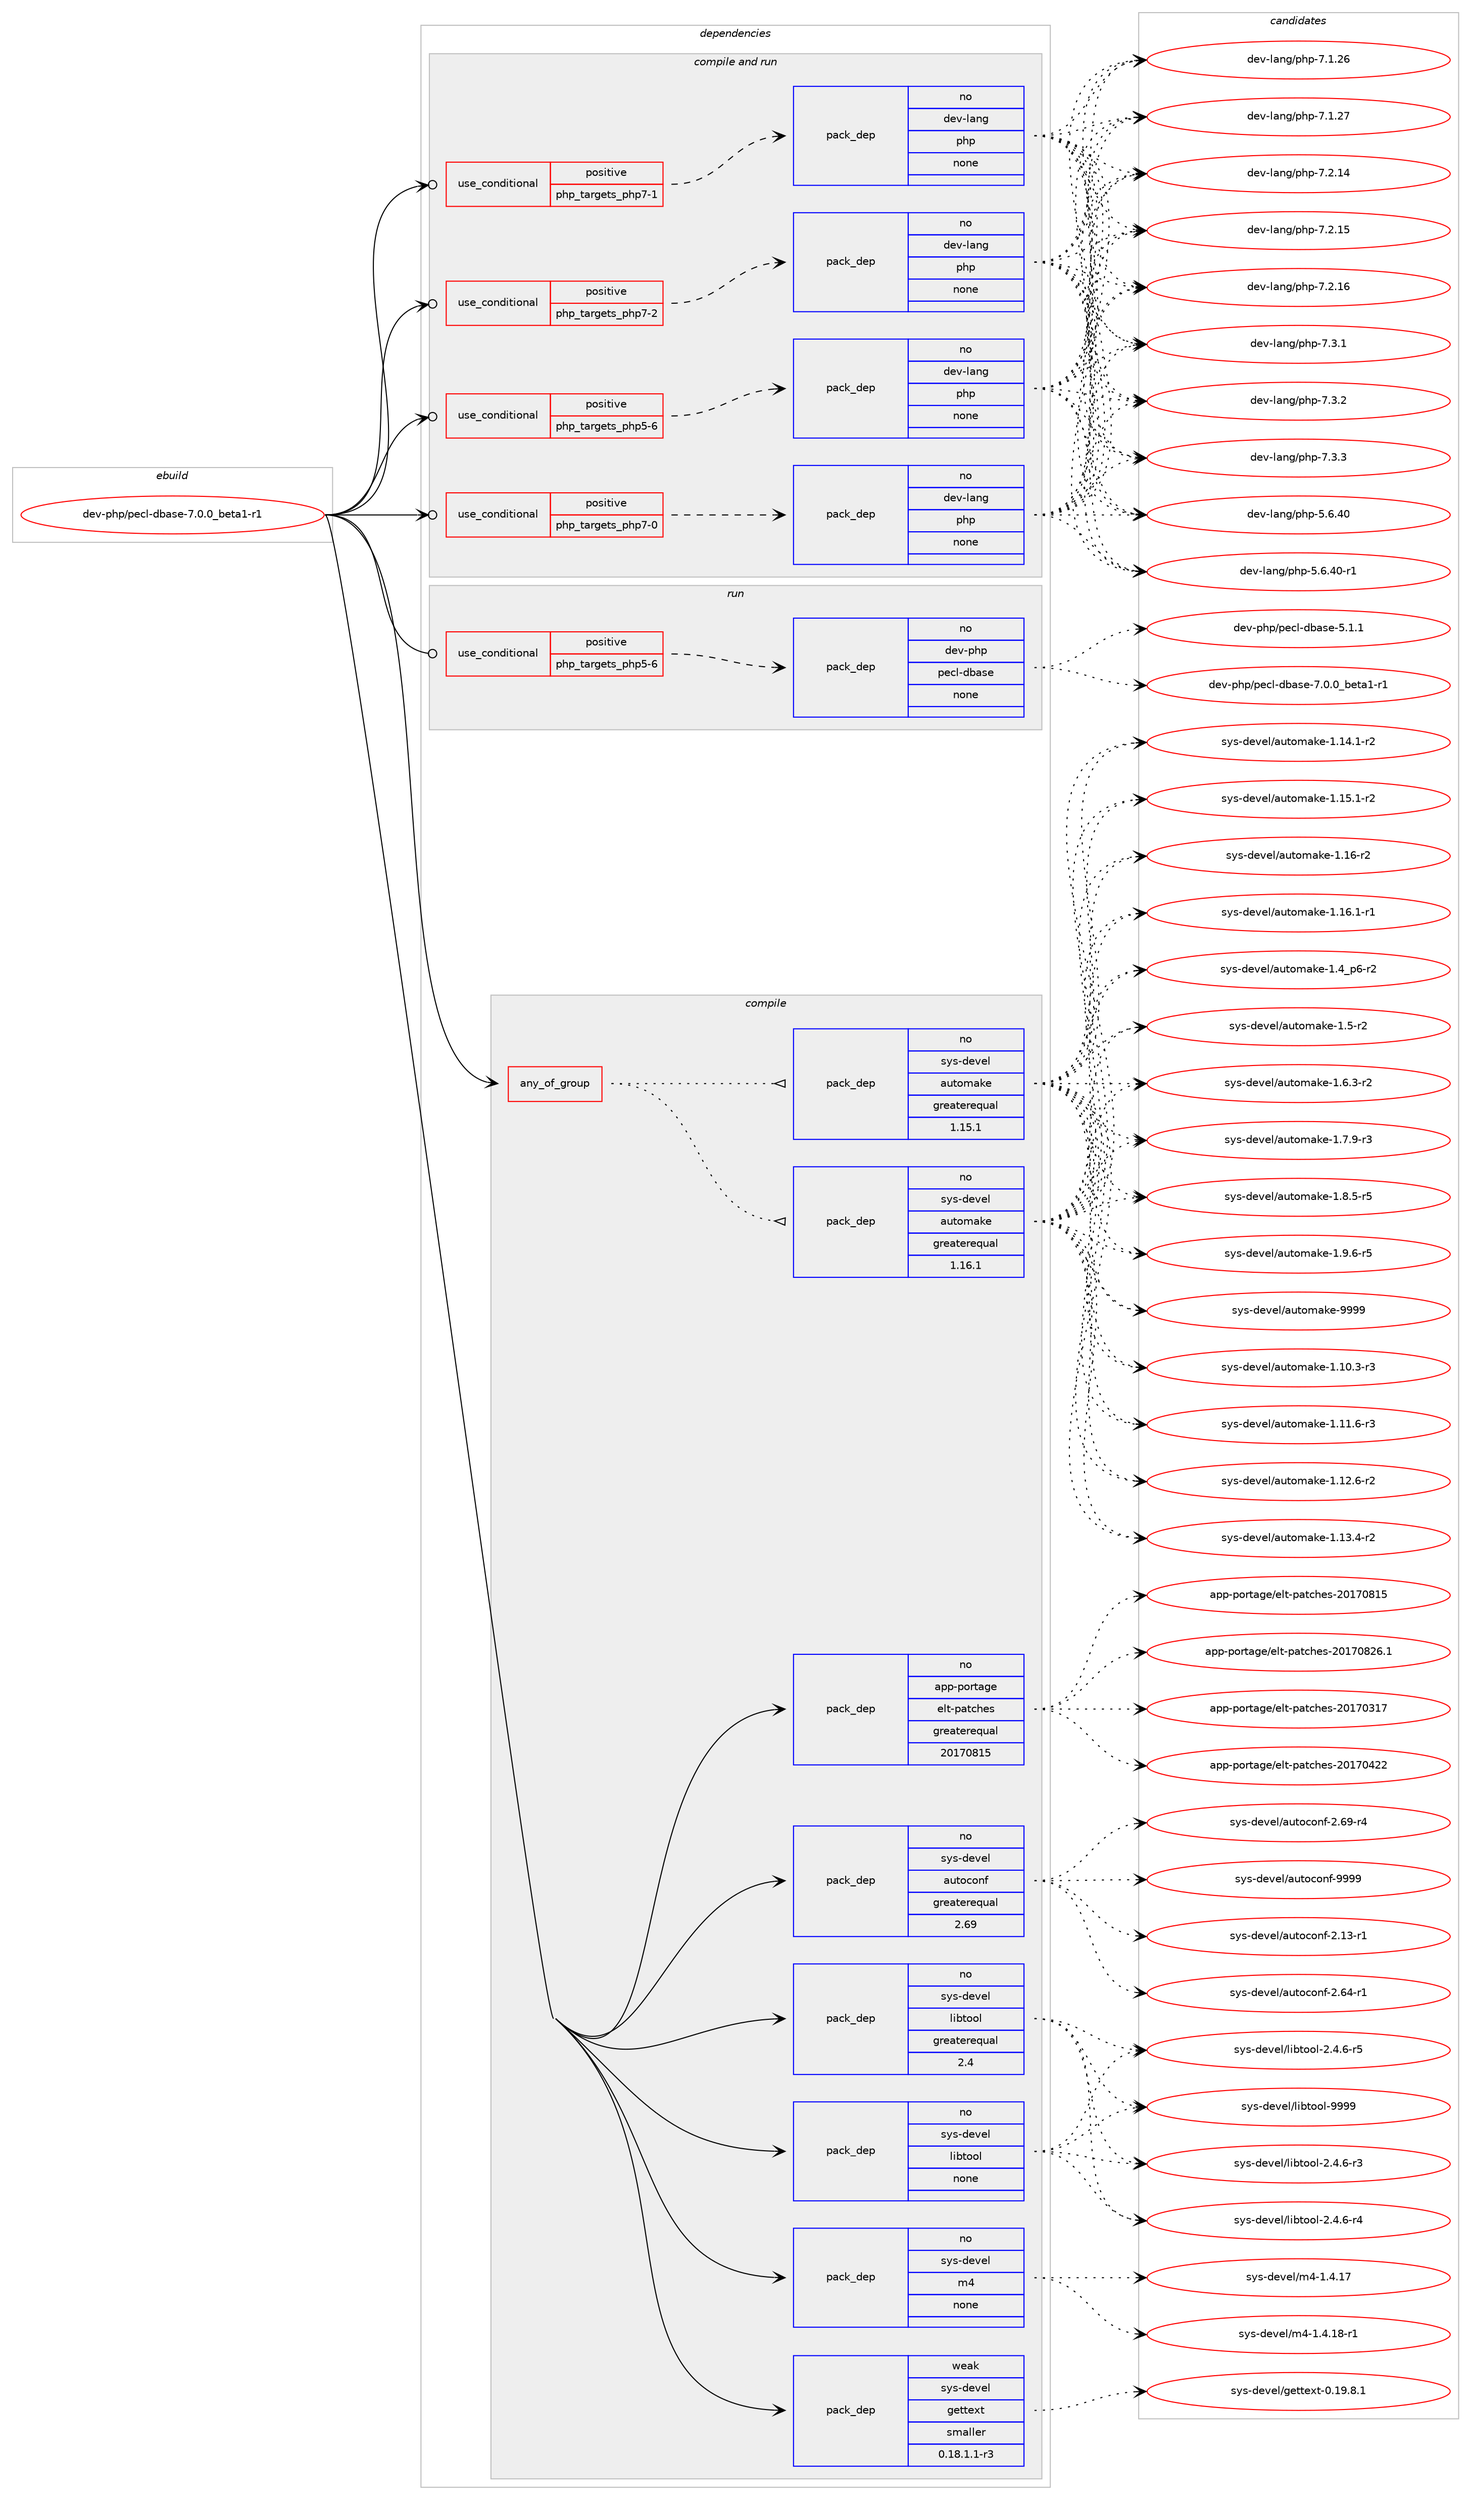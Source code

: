 digraph prolog {

# *************
# Graph options
# *************

newrank=true;
concentrate=true;
compound=true;
graph [rankdir=LR,fontname=Helvetica,fontsize=10,ranksep=1.5];#, ranksep=2.5, nodesep=0.2];
edge  [arrowhead=vee];
node  [fontname=Helvetica,fontsize=10];

# **********
# The ebuild
# **********

subgraph cluster_leftcol {
color=gray;
rank=same;
label=<<i>ebuild</i>>;
id [label="dev-php/pecl-dbase-7.0.0_beta1-r1", color=red, width=4, href="../dev-php/pecl-dbase-7.0.0_beta1-r1.svg"];
}

# ****************
# The dependencies
# ****************

subgraph cluster_midcol {
color=gray;
label=<<i>dependencies</i>>;
subgraph cluster_compile {
fillcolor="#eeeeee";
style=filled;
label=<<i>compile</i>>;
subgraph any22538 {
dependency1393481 [label=<<TABLE BORDER="0" CELLBORDER="1" CELLSPACING="0" CELLPADDING="4"><TR><TD CELLPADDING="10">any_of_group</TD></TR></TABLE>>, shape=none, color=red];subgraph pack1000951 {
dependency1393482 [label=<<TABLE BORDER="0" CELLBORDER="1" CELLSPACING="0" CELLPADDING="4" WIDTH="220"><TR><TD ROWSPAN="6" CELLPADDING="30">pack_dep</TD></TR><TR><TD WIDTH="110">no</TD></TR><TR><TD>sys-devel</TD></TR><TR><TD>automake</TD></TR><TR><TD>greaterequal</TD></TR><TR><TD>1.16.1</TD></TR></TABLE>>, shape=none, color=blue];
}
dependency1393481:e -> dependency1393482:w [weight=20,style="dotted",arrowhead="oinv"];
subgraph pack1000952 {
dependency1393483 [label=<<TABLE BORDER="0" CELLBORDER="1" CELLSPACING="0" CELLPADDING="4" WIDTH="220"><TR><TD ROWSPAN="6" CELLPADDING="30">pack_dep</TD></TR><TR><TD WIDTH="110">no</TD></TR><TR><TD>sys-devel</TD></TR><TR><TD>automake</TD></TR><TR><TD>greaterequal</TD></TR><TR><TD>1.15.1</TD></TR></TABLE>>, shape=none, color=blue];
}
dependency1393481:e -> dependency1393483:w [weight=20,style="dotted",arrowhead="oinv"];
}
id:e -> dependency1393481:w [weight=20,style="solid",arrowhead="vee"];
subgraph pack1000953 {
dependency1393484 [label=<<TABLE BORDER="0" CELLBORDER="1" CELLSPACING="0" CELLPADDING="4" WIDTH="220"><TR><TD ROWSPAN="6" CELLPADDING="30">pack_dep</TD></TR><TR><TD WIDTH="110">no</TD></TR><TR><TD>app-portage</TD></TR><TR><TD>elt-patches</TD></TR><TR><TD>greaterequal</TD></TR><TR><TD>20170815</TD></TR></TABLE>>, shape=none, color=blue];
}
id:e -> dependency1393484:w [weight=20,style="solid",arrowhead="vee"];
subgraph pack1000954 {
dependency1393485 [label=<<TABLE BORDER="0" CELLBORDER="1" CELLSPACING="0" CELLPADDING="4" WIDTH="220"><TR><TD ROWSPAN="6" CELLPADDING="30">pack_dep</TD></TR><TR><TD WIDTH="110">no</TD></TR><TR><TD>sys-devel</TD></TR><TR><TD>autoconf</TD></TR><TR><TD>greaterequal</TD></TR><TR><TD>2.69</TD></TR></TABLE>>, shape=none, color=blue];
}
id:e -> dependency1393485:w [weight=20,style="solid",arrowhead="vee"];
subgraph pack1000955 {
dependency1393486 [label=<<TABLE BORDER="0" CELLBORDER="1" CELLSPACING="0" CELLPADDING="4" WIDTH="220"><TR><TD ROWSPAN="6" CELLPADDING="30">pack_dep</TD></TR><TR><TD WIDTH="110">no</TD></TR><TR><TD>sys-devel</TD></TR><TR><TD>libtool</TD></TR><TR><TD>greaterequal</TD></TR><TR><TD>2.4</TD></TR></TABLE>>, shape=none, color=blue];
}
id:e -> dependency1393486:w [weight=20,style="solid",arrowhead="vee"];
subgraph pack1000956 {
dependency1393487 [label=<<TABLE BORDER="0" CELLBORDER="1" CELLSPACING="0" CELLPADDING="4" WIDTH="220"><TR><TD ROWSPAN="6" CELLPADDING="30">pack_dep</TD></TR><TR><TD WIDTH="110">no</TD></TR><TR><TD>sys-devel</TD></TR><TR><TD>libtool</TD></TR><TR><TD>none</TD></TR><TR><TD></TD></TR></TABLE>>, shape=none, color=blue];
}
id:e -> dependency1393487:w [weight=20,style="solid",arrowhead="vee"];
subgraph pack1000957 {
dependency1393488 [label=<<TABLE BORDER="0" CELLBORDER="1" CELLSPACING="0" CELLPADDING="4" WIDTH="220"><TR><TD ROWSPAN="6" CELLPADDING="30">pack_dep</TD></TR><TR><TD WIDTH="110">no</TD></TR><TR><TD>sys-devel</TD></TR><TR><TD>m4</TD></TR><TR><TD>none</TD></TR><TR><TD></TD></TR></TABLE>>, shape=none, color=blue];
}
id:e -> dependency1393488:w [weight=20,style="solid",arrowhead="vee"];
subgraph pack1000958 {
dependency1393489 [label=<<TABLE BORDER="0" CELLBORDER="1" CELLSPACING="0" CELLPADDING="4" WIDTH="220"><TR><TD ROWSPAN="6" CELLPADDING="30">pack_dep</TD></TR><TR><TD WIDTH="110">weak</TD></TR><TR><TD>sys-devel</TD></TR><TR><TD>gettext</TD></TR><TR><TD>smaller</TD></TR><TR><TD>0.18.1.1-r3</TD></TR></TABLE>>, shape=none, color=blue];
}
id:e -> dependency1393489:w [weight=20,style="solid",arrowhead="vee"];
}
subgraph cluster_compileandrun {
fillcolor="#eeeeee";
style=filled;
label=<<i>compile and run</i>>;
subgraph cond369427 {
dependency1393490 [label=<<TABLE BORDER="0" CELLBORDER="1" CELLSPACING="0" CELLPADDING="4"><TR><TD ROWSPAN="3" CELLPADDING="10">use_conditional</TD></TR><TR><TD>positive</TD></TR><TR><TD>php_targets_php5-6</TD></TR></TABLE>>, shape=none, color=red];
subgraph pack1000959 {
dependency1393491 [label=<<TABLE BORDER="0" CELLBORDER="1" CELLSPACING="0" CELLPADDING="4" WIDTH="220"><TR><TD ROWSPAN="6" CELLPADDING="30">pack_dep</TD></TR><TR><TD WIDTH="110">no</TD></TR><TR><TD>dev-lang</TD></TR><TR><TD>php</TD></TR><TR><TD>none</TD></TR><TR><TD></TD></TR></TABLE>>, shape=none, color=blue];
}
dependency1393490:e -> dependency1393491:w [weight=20,style="dashed",arrowhead="vee"];
}
id:e -> dependency1393490:w [weight=20,style="solid",arrowhead="odotvee"];
subgraph cond369428 {
dependency1393492 [label=<<TABLE BORDER="0" CELLBORDER="1" CELLSPACING="0" CELLPADDING="4"><TR><TD ROWSPAN="3" CELLPADDING="10">use_conditional</TD></TR><TR><TD>positive</TD></TR><TR><TD>php_targets_php7-0</TD></TR></TABLE>>, shape=none, color=red];
subgraph pack1000960 {
dependency1393493 [label=<<TABLE BORDER="0" CELLBORDER="1" CELLSPACING="0" CELLPADDING="4" WIDTH="220"><TR><TD ROWSPAN="6" CELLPADDING="30">pack_dep</TD></TR><TR><TD WIDTH="110">no</TD></TR><TR><TD>dev-lang</TD></TR><TR><TD>php</TD></TR><TR><TD>none</TD></TR><TR><TD></TD></TR></TABLE>>, shape=none, color=blue];
}
dependency1393492:e -> dependency1393493:w [weight=20,style="dashed",arrowhead="vee"];
}
id:e -> dependency1393492:w [weight=20,style="solid",arrowhead="odotvee"];
subgraph cond369429 {
dependency1393494 [label=<<TABLE BORDER="0" CELLBORDER="1" CELLSPACING="0" CELLPADDING="4"><TR><TD ROWSPAN="3" CELLPADDING="10">use_conditional</TD></TR><TR><TD>positive</TD></TR><TR><TD>php_targets_php7-1</TD></TR></TABLE>>, shape=none, color=red];
subgraph pack1000961 {
dependency1393495 [label=<<TABLE BORDER="0" CELLBORDER="1" CELLSPACING="0" CELLPADDING="4" WIDTH="220"><TR><TD ROWSPAN="6" CELLPADDING="30">pack_dep</TD></TR><TR><TD WIDTH="110">no</TD></TR><TR><TD>dev-lang</TD></TR><TR><TD>php</TD></TR><TR><TD>none</TD></TR><TR><TD></TD></TR></TABLE>>, shape=none, color=blue];
}
dependency1393494:e -> dependency1393495:w [weight=20,style="dashed",arrowhead="vee"];
}
id:e -> dependency1393494:w [weight=20,style="solid",arrowhead="odotvee"];
subgraph cond369430 {
dependency1393496 [label=<<TABLE BORDER="0" CELLBORDER="1" CELLSPACING="0" CELLPADDING="4"><TR><TD ROWSPAN="3" CELLPADDING="10">use_conditional</TD></TR><TR><TD>positive</TD></TR><TR><TD>php_targets_php7-2</TD></TR></TABLE>>, shape=none, color=red];
subgraph pack1000962 {
dependency1393497 [label=<<TABLE BORDER="0" CELLBORDER="1" CELLSPACING="0" CELLPADDING="4" WIDTH="220"><TR><TD ROWSPAN="6" CELLPADDING="30">pack_dep</TD></TR><TR><TD WIDTH="110">no</TD></TR><TR><TD>dev-lang</TD></TR><TR><TD>php</TD></TR><TR><TD>none</TD></TR><TR><TD></TD></TR></TABLE>>, shape=none, color=blue];
}
dependency1393496:e -> dependency1393497:w [weight=20,style="dashed",arrowhead="vee"];
}
id:e -> dependency1393496:w [weight=20,style="solid",arrowhead="odotvee"];
}
subgraph cluster_run {
fillcolor="#eeeeee";
style=filled;
label=<<i>run</i>>;
subgraph cond369431 {
dependency1393498 [label=<<TABLE BORDER="0" CELLBORDER="1" CELLSPACING="0" CELLPADDING="4"><TR><TD ROWSPAN="3" CELLPADDING="10">use_conditional</TD></TR><TR><TD>positive</TD></TR><TR><TD>php_targets_php5-6</TD></TR></TABLE>>, shape=none, color=red];
subgraph pack1000963 {
dependency1393499 [label=<<TABLE BORDER="0" CELLBORDER="1" CELLSPACING="0" CELLPADDING="4" WIDTH="220"><TR><TD ROWSPAN="6" CELLPADDING="30">pack_dep</TD></TR><TR><TD WIDTH="110">no</TD></TR><TR><TD>dev-php</TD></TR><TR><TD>pecl-dbase</TD></TR><TR><TD>none</TD></TR><TR><TD></TD></TR></TABLE>>, shape=none, color=blue];
}
dependency1393498:e -> dependency1393499:w [weight=20,style="dashed",arrowhead="vee"];
}
id:e -> dependency1393498:w [weight=20,style="solid",arrowhead="odot"];
}
}

# **************
# The candidates
# **************

subgraph cluster_choices {
rank=same;
color=gray;
label=<<i>candidates</i>>;

subgraph choice1000951 {
color=black;
nodesep=1;
choice11512111545100101118101108479711711611110997107101454946494846514511451 [label="sys-devel/automake-1.10.3-r3", color=red, width=4,href="../sys-devel/automake-1.10.3-r3.svg"];
choice11512111545100101118101108479711711611110997107101454946494946544511451 [label="sys-devel/automake-1.11.6-r3", color=red, width=4,href="../sys-devel/automake-1.11.6-r3.svg"];
choice11512111545100101118101108479711711611110997107101454946495046544511450 [label="sys-devel/automake-1.12.6-r2", color=red, width=4,href="../sys-devel/automake-1.12.6-r2.svg"];
choice11512111545100101118101108479711711611110997107101454946495146524511450 [label="sys-devel/automake-1.13.4-r2", color=red, width=4,href="../sys-devel/automake-1.13.4-r2.svg"];
choice11512111545100101118101108479711711611110997107101454946495246494511450 [label="sys-devel/automake-1.14.1-r2", color=red, width=4,href="../sys-devel/automake-1.14.1-r2.svg"];
choice11512111545100101118101108479711711611110997107101454946495346494511450 [label="sys-devel/automake-1.15.1-r2", color=red, width=4,href="../sys-devel/automake-1.15.1-r2.svg"];
choice1151211154510010111810110847971171161111099710710145494649544511450 [label="sys-devel/automake-1.16-r2", color=red, width=4,href="../sys-devel/automake-1.16-r2.svg"];
choice11512111545100101118101108479711711611110997107101454946495446494511449 [label="sys-devel/automake-1.16.1-r1", color=red, width=4,href="../sys-devel/automake-1.16.1-r1.svg"];
choice115121115451001011181011084797117116111109971071014549465295112544511450 [label="sys-devel/automake-1.4_p6-r2", color=red, width=4,href="../sys-devel/automake-1.4_p6-r2.svg"];
choice11512111545100101118101108479711711611110997107101454946534511450 [label="sys-devel/automake-1.5-r2", color=red, width=4,href="../sys-devel/automake-1.5-r2.svg"];
choice115121115451001011181011084797117116111109971071014549465446514511450 [label="sys-devel/automake-1.6.3-r2", color=red, width=4,href="../sys-devel/automake-1.6.3-r2.svg"];
choice115121115451001011181011084797117116111109971071014549465546574511451 [label="sys-devel/automake-1.7.9-r3", color=red, width=4,href="../sys-devel/automake-1.7.9-r3.svg"];
choice115121115451001011181011084797117116111109971071014549465646534511453 [label="sys-devel/automake-1.8.5-r5", color=red, width=4,href="../sys-devel/automake-1.8.5-r5.svg"];
choice115121115451001011181011084797117116111109971071014549465746544511453 [label="sys-devel/automake-1.9.6-r5", color=red, width=4,href="../sys-devel/automake-1.9.6-r5.svg"];
choice115121115451001011181011084797117116111109971071014557575757 [label="sys-devel/automake-9999", color=red, width=4,href="../sys-devel/automake-9999.svg"];
dependency1393482:e -> choice11512111545100101118101108479711711611110997107101454946494846514511451:w [style=dotted,weight="100"];
dependency1393482:e -> choice11512111545100101118101108479711711611110997107101454946494946544511451:w [style=dotted,weight="100"];
dependency1393482:e -> choice11512111545100101118101108479711711611110997107101454946495046544511450:w [style=dotted,weight="100"];
dependency1393482:e -> choice11512111545100101118101108479711711611110997107101454946495146524511450:w [style=dotted,weight="100"];
dependency1393482:e -> choice11512111545100101118101108479711711611110997107101454946495246494511450:w [style=dotted,weight="100"];
dependency1393482:e -> choice11512111545100101118101108479711711611110997107101454946495346494511450:w [style=dotted,weight="100"];
dependency1393482:e -> choice1151211154510010111810110847971171161111099710710145494649544511450:w [style=dotted,weight="100"];
dependency1393482:e -> choice11512111545100101118101108479711711611110997107101454946495446494511449:w [style=dotted,weight="100"];
dependency1393482:e -> choice115121115451001011181011084797117116111109971071014549465295112544511450:w [style=dotted,weight="100"];
dependency1393482:e -> choice11512111545100101118101108479711711611110997107101454946534511450:w [style=dotted,weight="100"];
dependency1393482:e -> choice115121115451001011181011084797117116111109971071014549465446514511450:w [style=dotted,weight="100"];
dependency1393482:e -> choice115121115451001011181011084797117116111109971071014549465546574511451:w [style=dotted,weight="100"];
dependency1393482:e -> choice115121115451001011181011084797117116111109971071014549465646534511453:w [style=dotted,weight="100"];
dependency1393482:e -> choice115121115451001011181011084797117116111109971071014549465746544511453:w [style=dotted,weight="100"];
dependency1393482:e -> choice115121115451001011181011084797117116111109971071014557575757:w [style=dotted,weight="100"];
}
subgraph choice1000952 {
color=black;
nodesep=1;
choice11512111545100101118101108479711711611110997107101454946494846514511451 [label="sys-devel/automake-1.10.3-r3", color=red, width=4,href="../sys-devel/automake-1.10.3-r3.svg"];
choice11512111545100101118101108479711711611110997107101454946494946544511451 [label="sys-devel/automake-1.11.6-r3", color=red, width=4,href="../sys-devel/automake-1.11.6-r3.svg"];
choice11512111545100101118101108479711711611110997107101454946495046544511450 [label="sys-devel/automake-1.12.6-r2", color=red, width=4,href="../sys-devel/automake-1.12.6-r2.svg"];
choice11512111545100101118101108479711711611110997107101454946495146524511450 [label="sys-devel/automake-1.13.4-r2", color=red, width=4,href="../sys-devel/automake-1.13.4-r2.svg"];
choice11512111545100101118101108479711711611110997107101454946495246494511450 [label="sys-devel/automake-1.14.1-r2", color=red, width=4,href="../sys-devel/automake-1.14.1-r2.svg"];
choice11512111545100101118101108479711711611110997107101454946495346494511450 [label="sys-devel/automake-1.15.1-r2", color=red, width=4,href="../sys-devel/automake-1.15.1-r2.svg"];
choice1151211154510010111810110847971171161111099710710145494649544511450 [label="sys-devel/automake-1.16-r2", color=red, width=4,href="../sys-devel/automake-1.16-r2.svg"];
choice11512111545100101118101108479711711611110997107101454946495446494511449 [label="sys-devel/automake-1.16.1-r1", color=red, width=4,href="../sys-devel/automake-1.16.1-r1.svg"];
choice115121115451001011181011084797117116111109971071014549465295112544511450 [label="sys-devel/automake-1.4_p6-r2", color=red, width=4,href="../sys-devel/automake-1.4_p6-r2.svg"];
choice11512111545100101118101108479711711611110997107101454946534511450 [label="sys-devel/automake-1.5-r2", color=red, width=4,href="../sys-devel/automake-1.5-r2.svg"];
choice115121115451001011181011084797117116111109971071014549465446514511450 [label="sys-devel/automake-1.6.3-r2", color=red, width=4,href="../sys-devel/automake-1.6.3-r2.svg"];
choice115121115451001011181011084797117116111109971071014549465546574511451 [label="sys-devel/automake-1.7.9-r3", color=red, width=4,href="../sys-devel/automake-1.7.9-r3.svg"];
choice115121115451001011181011084797117116111109971071014549465646534511453 [label="sys-devel/automake-1.8.5-r5", color=red, width=4,href="../sys-devel/automake-1.8.5-r5.svg"];
choice115121115451001011181011084797117116111109971071014549465746544511453 [label="sys-devel/automake-1.9.6-r5", color=red, width=4,href="../sys-devel/automake-1.9.6-r5.svg"];
choice115121115451001011181011084797117116111109971071014557575757 [label="sys-devel/automake-9999", color=red, width=4,href="../sys-devel/automake-9999.svg"];
dependency1393483:e -> choice11512111545100101118101108479711711611110997107101454946494846514511451:w [style=dotted,weight="100"];
dependency1393483:e -> choice11512111545100101118101108479711711611110997107101454946494946544511451:w [style=dotted,weight="100"];
dependency1393483:e -> choice11512111545100101118101108479711711611110997107101454946495046544511450:w [style=dotted,weight="100"];
dependency1393483:e -> choice11512111545100101118101108479711711611110997107101454946495146524511450:w [style=dotted,weight="100"];
dependency1393483:e -> choice11512111545100101118101108479711711611110997107101454946495246494511450:w [style=dotted,weight="100"];
dependency1393483:e -> choice11512111545100101118101108479711711611110997107101454946495346494511450:w [style=dotted,weight="100"];
dependency1393483:e -> choice1151211154510010111810110847971171161111099710710145494649544511450:w [style=dotted,weight="100"];
dependency1393483:e -> choice11512111545100101118101108479711711611110997107101454946495446494511449:w [style=dotted,weight="100"];
dependency1393483:e -> choice115121115451001011181011084797117116111109971071014549465295112544511450:w [style=dotted,weight="100"];
dependency1393483:e -> choice11512111545100101118101108479711711611110997107101454946534511450:w [style=dotted,weight="100"];
dependency1393483:e -> choice115121115451001011181011084797117116111109971071014549465446514511450:w [style=dotted,weight="100"];
dependency1393483:e -> choice115121115451001011181011084797117116111109971071014549465546574511451:w [style=dotted,weight="100"];
dependency1393483:e -> choice115121115451001011181011084797117116111109971071014549465646534511453:w [style=dotted,weight="100"];
dependency1393483:e -> choice115121115451001011181011084797117116111109971071014549465746544511453:w [style=dotted,weight="100"];
dependency1393483:e -> choice115121115451001011181011084797117116111109971071014557575757:w [style=dotted,weight="100"];
}
subgraph choice1000953 {
color=black;
nodesep=1;
choice97112112451121111141169710310147101108116451129711699104101115455048495548514955 [label="app-portage/elt-patches-20170317", color=red, width=4,href="../app-portage/elt-patches-20170317.svg"];
choice97112112451121111141169710310147101108116451129711699104101115455048495548525050 [label="app-portage/elt-patches-20170422", color=red, width=4,href="../app-portage/elt-patches-20170422.svg"];
choice97112112451121111141169710310147101108116451129711699104101115455048495548564953 [label="app-portage/elt-patches-20170815", color=red, width=4,href="../app-portage/elt-patches-20170815.svg"];
choice971121124511211111411697103101471011081164511297116991041011154550484955485650544649 [label="app-portage/elt-patches-20170826.1", color=red, width=4,href="../app-portage/elt-patches-20170826.1.svg"];
dependency1393484:e -> choice97112112451121111141169710310147101108116451129711699104101115455048495548514955:w [style=dotted,weight="100"];
dependency1393484:e -> choice97112112451121111141169710310147101108116451129711699104101115455048495548525050:w [style=dotted,weight="100"];
dependency1393484:e -> choice97112112451121111141169710310147101108116451129711699104101115455048495548564953:w [style=dotted,weight="100"];
dependency1393484:e -> choice971121124511211111411697103101471011081164511297116991041011154550484955485650544649:w [style=dotted,weight="100"];
}
subgraph choice1000954 {
color=black;
nodesep=1;
choice1151211154510010111810110847971171161119911111010245504649514511449 [label="sys-devel/autoconf-2.13-r1", color=red, width=4,href="../sys-devel/autoconf-2.13-r1.svg"];
choice1151211154510010111810110847971171161119911111010245504654524511449 [label="sys-devel/autoconf-2.64-r1", color=red, width=4,href="../sys-devel/autoconf-2.64-r1.svg"];
choice1151211154510010111810110847971171161119911111010245504654574511452 [label="sys-devel/autoconf-2.69-r4", color=red, width=4,href="../sys-devel/autoconf-2.69-r4.svg"];
choice115121115451001011181011084797117116111991111101024557575757 [label="sys-devel/autoconf-9999", color=red, width=4,href="../sys-devel/autoconf-9999.svg"];
dependency1393485:e -> choice1151211154510010111810110847971171161119911111010245504649514511449:w [style=dotted,weight="100"];
dependency1393485:e -> choice1151211154510010111810110847971171161119911111010245504654524511449:w [style=dotted,weight="100"];
dependency1393485:e -> choice1151211154510010111810110847971171161119911111010245504654574511452:w [style=dotted,weight="100"];
dependency1393485:e -> choice115121115451001011181011084797117116111991111101024557575757:w [style=dotted,weight="100"];
}
subgraph choice1000955 {
color=black;
nodesep=1;
choice1151211154510010111810110847108105981161111111084550465246544511451 [label="sys-devel/libtool-2.4.6-r3", color=red, width=4,href="../sys-devel/libtool-2.4.6-r3.svg"];
choice1151211154510010111810110847108105981161111111084550465246544511452 [label="sys-devel/libtool-2.4.6-r4", color=red, width=4,href="../sys-devel/libtool-2.4.6-r4.svg"];
choice1151211154510010111810110847108105981161111111084550465246544511453 [label="sys-devel/libtool-2.4.6-r5", color=red, width=4,href="../sys-devel/libtool-2.4.6-r5.svg"];
choice1151211154510010111810110847108105981161111111084557575757 [label="sys-devel/libtool-9999", color=red, width=4,href="../sys-devel/libtool-9999.svg"];
dependency1393486:e -> choice1151211154510010111810110847108105981161111111084550465246544511451:w [style=dotted,weight="100"];
dependency1393486:e -> choice1151211154510010111810110847108105981161111111084550465246544511452:w [style=dotted,weight="100"];
dependency1393486:e -> choice1151211154510010111810110847108105981161111111084550465246544511453:w [style=dotted,weight="100"];
dependency1393486:e -> choice1151211154510010111810110847108105981161111111084557575757:w [style=dotted,weight="100"];
}
subgraph choice1000956 {
color=black;
nodesep=1;
choice1151211154510010111810110847108105981161111111084550465246544511451 [label="sys-devel/libtool-2.4.6-r3", color=red, width=4,href="../sys-devel/libtool-2.4.6-r3.svg"];
choice1151211154510010111810110847108105981161111111084550465246544511452 [label="sys-devel/libtool-2.4.6-r4", color=red, width=4,href="../sys-devel/libtool-2.4.6-r4.svg"];
choice1151211154510010111810110847108105981161111111084550465246544511453 [label="sys-devel/libtool-2.4.6-r5", color=red, width=4,href="../sys-devel/libtool-2.4.6-r5.svg"];
choice1151211154510010111810110847108105981161111111084557575757 [label="sys-devel/libtool-9999", color=red, width=4,href="../sys-devel/libtool-9999.svg"];
dependency1393487:e -> choice1151211154510010111810110847108105981161111111084550465246544511451:w [style=dotted,weight="100"];
dependency1393487:e -> choice1151211154510010111810110847108105981161111111084550465246544511452:w [style=dotted,weight="100"];
dependency1393487:e -> choice1151211154510010111810110847108105981161111111084550465246544511453:w [style=dotted,weight="100"];
dependency1393487:e -> choice1151211154510010111810110847108105981161111111084557575757:w [style=dotted,weight="100"];
}
subgraph choice1000957 {
color=black;
nodesep=1;
choice11512111545100101118101108471095245494652464955 [label="sys-devel/m4-1.4.17", color=red, width=4,href="../sys-devel/m4-1.4.17.svg"];
choice115121115451001011181011084710952454946524649564511449 [label="sys-devel/m4-1.4.18-r1", color=red, width=4,href="../sys-devel/m4-1.4.18-r1.svg"];
dependency1393488:e -> choice11512111545100101118101108471095245494652464955:w [style=dotted,weight="100"];
dependency1393488:e -> choice115121115451001011181011084710952454946524649564511449:w [style=dotted,weight="100"];
}
subgraph choice1000958 {
color=black;
nodesep=1;
choice1151211154510010111810110847103101116116101120116454846495746564649 [label="sys-devel/gettext-0.19.8.1", color=red, width=4,href="../sys-devel/gettext-0.19.8.1.svg"];
dependency1393489:e -> choice1151211154510010111810110847103101116116101120116454846495746564649:w [style=dotted,weight="100"];
}
subgraph choice1000959 {
color=black;
nodesep=1;
choice10010111845108971101034711210411245534654465248 [label="dev-lang/php-5.6.40", color=red, width=4,href="../dev-lang/php-5.6.40.svg"];
choice100101118451089711010347112104112455346544652484511449 [label="dev-lang/php-5.6.40-r1", color=red, width=4,href="../dev-lang/php-5.6.40-r1.svg"];
choice10010111845108971101034711210411245554649465054 [label="dev-lang/php-7.1.26", color=red, width=4,href="../dev-lang/php-7.1.26.svg"];
choice10010111845108971101034711210411245554649465055 [label="dev-lang/php-7.1.27", color=red, width=4,href="../dev-lang/php-7.1.27.svg"];
choice10010111845108971101034711210411245554650464952 [label="dev-lang/php-7.2.14", color=red, width=4,href="../dev-lang/php-7.2.14.svg"];
choice10010111845108971101034711210411245554650464953 [label="dev-lang/php-7.2.15", color=red, width=4,href="../dev-lang/php-7.2.15.svg"];
choice10010111845108971101034711210411245554650464954 [label="dev-lang/php-7.2.16", color=red, width=4,href="../dev-lang/php-7.2.16.svg"];
choice100101118451089711010347112104112455546514649 [label="dev-lang/php-7.3.1", color=red, width=4,href="../dev-lang/php-7.3.1.svg"];
choice100101118451089711010347112104112455546514650 [label="dev-lang/php-7.3.2", color=red, width=4,href="../dev-lang/php-7.3.2.svg"];
choice100101118451089711010347112104112455546514651 [label="dev-lang/php-7.3.3", color=red, width=4,href="../dev-lang/php-7.3.3.svg"];
dependency1393491:e -> choice10010111845108971101034711210411245534654465248:w [style=dotted,weight="100"];
dependency1393491:e -> choice100101118451089711010347112104112455346544652484511449:w [style=dotted,weight="100"];
dependency1393491:e -> choice10010111845108971101034711210411245554649465054:w [style=dotted,weight="100"];
dependency1393491:e -> choice10010111845108971101034711210411245554649465055:w [style=dotted,weight="100"];
dependency1393491:e -> choice10010111845108971101034711210411245554650464952:w [style=dotted,weight="100"];
dependency1393491:e -> choice10010111845108971101034711210411245554650464953:w [style=dotted,weight="100"];
dependency1393491:e -> choice10010111845108971101034711210411245554650464954:w [style=dotted,weight="100"];
dependency1393491:e -> choice100101118451089711010347112104112455546514649:w [style=dotted,weight="100"];
dependency1393491:e -> choice100101118451089711010347112104112455546514650:w [style=dotted,weight="100"];
dependency1393491:e -> choice100101118451089711010347112104112455546514651:w [style=dotted,weight="100"];
}
subgraph choice1000960 {
color=black;
nodesep=1;
choice10010111845108971101034711210411245534654465248 [label="dev-lang/php-5.6.40", color=red, width=4,href="../dev-lang/php-5.6.40.svg"];
choice100101118451089711010347112104112455346544652484511449 [label="dev-lang/php-5.6.40-r1", color=red, width=4,href="../dev-lang/php-5.6.40-r1.svg"];
choice10010111845108971101034711210411245554649465054 [label="dev-lang/php-7.1.26", color=red, width=4,href="../dev-lang/php-7.1.26.svg"];
choice10010111845108971101034711210411245554649465055 [label="dev-lang/php-7.1.27", color=red, width=4,href="../dev-lang/php-7.1.27.svg"];
choice10010111845108971101034711210411245554650464952 [label="dev-lang/php-7.2.14", color=red, width=4,href="../dev-lang/php-7.2.14.svg"];
choice10010111845108971101034711210411245554650464953 [label="dev-lang/php-7.2.15", color=red, width=4,href="../dev-lang/php-7.2.15.svg"];
choice10010111845108971101034711210411245554650464954 [label="dev-lang/php-7.2.16", color=red, width=4,href="../dev-lang/php-7.2.16.svg"];
choice100101118451089711010347112104112455546514649 [label="dev-lang/php-7.3.1", color=red, width=4,href="../dev-lang/php-7.3.1.svg"];
choice100101118451089711010347112104112455546514650 [label="dev-lang/php-7.3.2", color=red, width=4,href="../dev-lang/php-7.3.2.svg"];
choice100101118451089711010347112104112455546514651 [label="dev-lang/php-7.3.3", color=red, width=4,href="../dev-lang/php-7.3.3.svg"];
dependency1393493:e -> choice10010111845108971101034711210411245534654465248:w [style=dotted,weight="100"];
dependency1393493:e -> choice100101118451089711010347112104112455346544652484511449:w [style=dotted,weight="100"];
dependency1393493:e -> choice10010111845108971101034711210411245554649465054:w [style=dotted,weight="100"];
dependency1393493:e -> choice10010111845108971101034711210411245554649465055:w [style=dotted,weight="100"];
dependency1393493:e -> choice10010111845108971101034711210411245554650464952:w [style=dotted,weight="100"];
dependency1393493:e -> choice10010111845108971101034711210411245554650464953:w [style=dotted,weight="100"];
dependency1393493:e -> choice10010111845108971101034711210411245554650464954:w [style=dotted,weight="100"];
dependency1393493:e -> choice100101118451089711010347112104112455546514649:w [style=dotted,weight="100"];
dependency1393493:e -> choice100101118451089711010347112104112455546514650:w [style=dotted,weight="100"];
dependency1393493:e -> choice100101118451089711010347112104112455546514651:w [style=dotted,weight="100"];
}
subgraph choice1000961 {
color=black;
nodesep=1;
choice10010111845108971101034711210411245534654465248 [label="dev-lang/php-5.6.40", color=red, width=4,href="../dev-lang/php-5.6.40.svg"];
choice100101118451089711010347112104112455346544652484511449 [label="dev-lang/php-5.6.40-r1", color=red, width=4,href="../dev-lang/php-5.6.40-r1.svg"];
choice10010111845108971101034711210411245554649465054 [label="dev-lang/php-7.1.26", color=red, width=4,href="../dev-lang/php-7.1.26.svg"];
choice10010111845108971101034711210411245554649465055 [label="dev-lang/php-7.1.27", color=red, width=4,href="../dev-lang/php-7.1.27.svg"];
choice10010111845108971101034711210411245554650464952 [label="dev-lang/php-7.2.14", color=red, width=4,href="../dev-lang/php-7.2.14.svg"];
choice10010111845108971101034711210411245554650464953 [label="dev-lang/php-7.2.15", color=red, width=4,href="../dev-lang/php-7.2.15.svg"];
choice10010111845108971101034711210411245554650464954 [label="dev-lang/php-7.2.16", color=red, width=4,href="../dev-lang/php-7.2.16.svg"];
choice100101118451089711010347112104112455546514649 [label="dev-lang/php-7.3.1", color=red, width=4,href="../dev-lang/php-7.3.1.svg"];
choice100101118451089711010347112104112455546514650 [label="dev-lang/php-7.3.2", color=red, width=4,href="../dev-lang/php-7.3.2.svg"];
choice100101118451089711010347112104112455546514651 [label="dev-lang/php-7.3.3", color=red, width=4,href="../dev-lang/php-7.3.3.svg"];
dependency1393495:e -> choice10010111845108971101034711210411245534654465248:w [style=dotted,weight="100"];
dependency1393495:e -> choice100101118451089711010347112104112455346544652484511449:w [style=dotted,weight="100"];
dependency1393495:e -> choice10010111845108971101034711210411245554649465054:w [style=dotted,weight="100"];
dependency1393495:e -> choice10010111845108971101034711210411245554649465055:w [style=dotted,weight="100"];
dependency1393495:e -> choice10010111845108971101034711210411245554650464952:w [style=dotted,weight="100"];
dependency1393495:e -> choice10010111845108971101034711210411245554650464953:w [style=dotted,weight="100"];
dependency1393495:e -> choice10010111845108971101034711210411245554650464954:w [style=dotted,weight="100"];
dependency1393495:e -> choice100101118451089711010347112104112455546514649:w [style=dotted,weight="100"];
dependency1393495:e -> choice100101118451089711010347112104112455546514650:w [style=dotted,weight="100"];
dependency1393495:e -> choice100101118451089711010347112104112455546514651:w [style=dotted,weight="100"];
}
subgraph choice1000962 {
color=black;
nodesep=1;
choice10010111845108971101034711210411245534654465248 [label="dev-lang/php-5.6.40", color=red, width=4,href="../dev-lang/php-5.6.40.svg"];
choice100101118451089711010347112104112455346544652484511449 [label="dev-lang/php-5.6.40-r1", color=red, width=4,href="../dev-lang/php-5.6.40-r1.svg"];
choice10010111845108971101034711210411245554649465054 [label="dev-lang/php-7.1.26", color=red, width=4,href="../dev-lang/php-7.1.26.svg"];
choice10010111845108971101034711210411245554649465055 [label="dev-lang/php-7.1.27", color=red, width=4,href="../dev-lang/php-7.1.27.svg"];
choice10010111845108971101034711210411245554650464952 [label="dev-lang/php-7.2.14", color=red, width=4,href="../dev-lang/php-7.2.14.svg"];
choice10010111845108971101034711210411245554650464953 [label="dev-lang/php-7.2.15", color=red, width=4,href="../dev-lang/php-7.2.15.svg"];
choice10010111845108971101034711210411245554650464954 [label="dev-lang/php-7.2.16", color=red, width=4,href="../dev-lang/php-7.2.16.svg"];
choice100101118451089711010347112104112455546514649 [label="dev-lang/php-7.3.1", color=red, width=4,href="../dev-lang/php-7.3.1.svg"];
choice100101118451089711010347112104112455546514650 [label="dev-lang/php-7.3.2", color=red, width=4,href="../dev-lang/php-7.3.2.svg"];
choice100101118451089711010347112104112455546514651 [label="dev-lang/php-7.3.3", color=red, width=4,href="../dev-lang/php-7.3.3.svg"];
dependency1393497:e -> choice10010111845108971101034711210411245534654465248:w [style=dotted,weight="100"];
dependency1393497:e -> choice100101118451089711010347112104112455346544652484511449:w [style=dotted,weight="100"];
dependency1393497:e -> choice10010111845108971101034711210411245554649465054:w [style=dotted,weight="100"];
dependency1393497:e -> choice10010111845108971101034711210411245554649465055:w [style=dotted,weight="100"];
dependency1393497:e -> choice10010111845108971101034711210411245554650464952:w [style=dotted,weight="100"];
dependency1393497:e -> choice10010111845108971101034711210411245554650464953:w [style=dotted,weight="100"];
dependency1393497:e -> choice10010111845108971101034711210411245554650464954:w [style=dotted,weight="100"];
dependency1393497:e -> choice100101118451089711010347112104112455546514649:w [style=dotted,weight="100"];
dependency1393497:e -> choice100101118451089711010347112104112455546514650:w [style=dotted,weight="100"];
dependency1393497:e -> choice100101118451089711010347112104112455546514651:w [style=dotted,weight="100"];
}
subgraph choice1000963 {
color=black;
nodesep=1;
choice100101118451121041124711210199108451009897115101455346494649 [label="dev-php/pecl-dbase-5.1.1", color=red, width=4,href="../dev-php/pecl-dbase-5.1.1.svg"];
choice100101118451121041124711210199108451009897115101455546484648959810111697494511449 [label="dev-php/pecl-dbase-7.0.0_beta1-r1", color=red, width=4,href="../dev-php/pecl-dbase-7.0.0_beta1-r1.svg"];
dependency1393499:e -> choice100101118451121041124711210199108451009897115101455346494649:w [style=dotted,weight="100"];
dependency1393499:e -> choice100101118451121041124711210199108451009897115101455546484648959810111697494511449:w [style=dotted,weight="100"];
}
}

}
